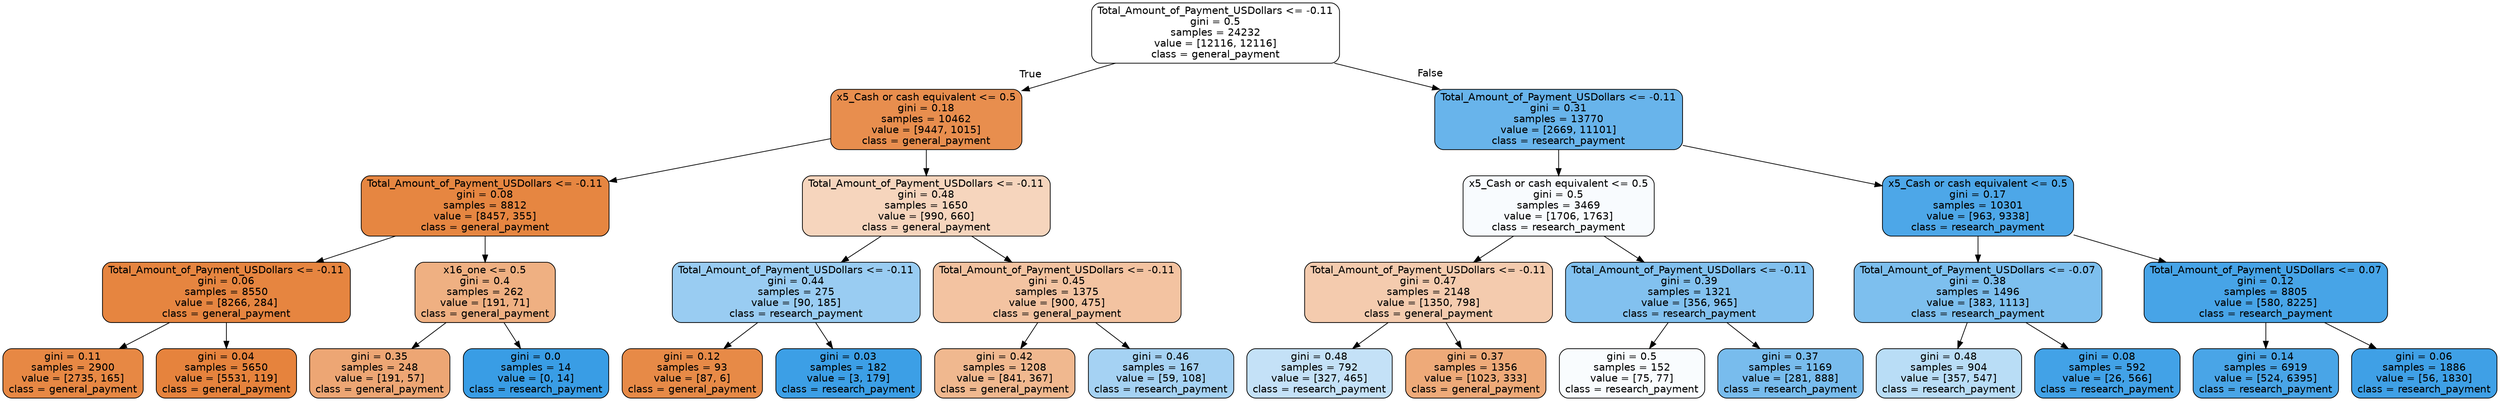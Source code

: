digraph Tree {
node [shape=box, style="filled, rounded", color="black", fontname=helvetica] ;
edge [fontname=helvetica] ;
0 [label="Total_Amount_of_Payment_USDollars <= -0.11\ngini = 0.5\nsamples = 24232\nvalue = [12116, 12116]\nclass = general_payment", fillcolor="#e5813900"] ;
1 [label="x5_Cash or cash equivalent <= 0.5\ngini = 0.18\nsamples = 10462\nvalue = [9447, 1015]\nclass = general_payment", fillcolor="#e58139e4"] ;
0 -> 1 [labeldistance=2.5, labelangle=45, headlabel="True"] ;
2 [label="Total_Amount_of_Payment_USDollars <= -0.11\ngini = 0.08\nsamples = 8812\nvalue = [8457, 355]\nclass = general_payment", fillcolor="#e58139f4"] ;
1 -> 2 ;
3 [label="Total_Amount_of_Payment_USDollars <= -0.11\ngini = 0.06\nsamples = 8550\nvalue = [8266, 284]\nclass = general_payment", fillcolor="#e58139f6"] ;
2 -> 3 ;
4 [label="gini = 0.11\nsamples = 2900\nvalue = [2735, 165]\nclass = general_payment", fillcolor="#e58139f0"] ;
3 -> 4 ;
5 [label="gini = 0.04\nsamples = 5650\nvalue = [5531, 119]\nclass = general_payment", fillcolor="#e58139fa"] ;
3 -> 5 ;
6 [label="x16_one <= 0.5\ngini = 0.4\nsamples = 262\nvalue = [191, 71]\nclass = general_payment", fillcolor="#e58139a0"] ;
2 -> 6 ;
7 [label="gini = 0.35\nsamples = 248\nvalue = [191, 57]\nclass = general_payment", fillcolor="#e58139b3"] ;
6 -> 7 ;
8 [label="gini = 0.0\nsamples = 14\nvalue = [0, 14]\nclass = research_payment", fillcolor="#399de5ff"] ;
6 -> 8 ;
9 [label="Total_Amount_of_Payment_USDollars <= -0.11\ngini = 0.48\nsamples = 1650\nvalue = [990, 660]\nclass = general_payment", fillcolor="#e5813955"] ;
1 -> 9 ;
10 [label="Total_Amount_of_Payment_USDollars <= -0.11\ngini = 0.44\nsamples = 275\nvalue = [90, 185]\nclass = research_payment", fillcolor="#399de583"] ;
9 -> 10 ;
11 [label="gini = 0.12\nsamples = 93\nvalue = [87, 6]\nclass = general_payment", fillcolor="#e58139ed"] ;
10 -> 11 ;
12 [label="gini = 0.03\nsamples = 182\nvalue = [3, 179]\nclass = research_payment", fillcolor="#399de5fb"] ;
10 -> 12 ;
13 [label="Total_Amount_of_Payment_USDollars <= -0.11\ngini = 0.45\nsamples = 1375\nvalue = [900, 475]\nclass = general_payment", fillcolor="#e5813978"] ;
9 -> 13 ;
14 [label="gini = 0.42\nsamples = 1208\nvalue = [841, 367]\nclass = general_payment", fillcolor="#e5813990"] ;
13 -> 14 ;
15 [label="gini = 0.46\nsamples = 167\nvalue = [59, 108]\nclass = research_payment", fillcolor="#399de574"] ;
13 -> 15 ;
16 [label="Total_Amount_of_Payment_USDollars <= -0.11\ngini = 0.31\nsamples = 13770\nvalue = [2669, 11101]\nclass = research_payment", fillcolor="#399de5c2"] ;
0 -> 16 [labeldistance=2.5, labelangle=-45, headlabel="False"] ;
17 [label="x5_Cash or cash equivalent <= 0.5\ngini = 0.5\nsamples = 3469\nvalue = [1706, 1763]\nclass = research_payment", fillcolor="#399de508"] ;
16 -> 17 ;
18 [label="Total_Amount_of_Payment_USDollars <= -0.11\ngini = 0.47\nsamples = 2148\nvalue = [1350, 798]\nclass = general_payment", fillcolor="#e5813968"] ;
17 -> 18 ;
19 [label="gini = 0.48\nsamples = 792\nvalue = [327, 465]\nclass = research_payment", fillcolor="#399de54c"] ;
18 -> 19 ;
20 [label="gini = 0.37\nsamples = 1356\nvalue = [1023, 333]\nclass = general_payment", fillcolor="#e58139ac"] ;
18 -> 20 ;
21 [label="Total_Amount_of_Payment_USDollars <= -0.11\ngini = 0.39\nsamples = 1321\nvalue = [356, 965]\nclass = research_payment", fillcolor="#399de5a1"] ;
17 -> 21 ;
22 [label="gini = 0.5\nsamples = 152\nvalue = [75, 77]\nclass = research_payment", fillcolor="#399de507"] ;
21 -> 22 ;
23 [label="gini = 0.37\nsamples = 1169\nvalue = [281, 888]\nclass = research_payment", fillcolor="#399de5ae"] ;
21 -> 23 ;
24 [label="x5_Cash or cash equivalent <= 0.5\ngini = 0.17\nsamples = 10301\nvalue = [963, 9338]\nclass = research_payment", fillcolor="#399de5e5"] ;
16 -> 24 ;
25 [label="Total_Amount_of_Payment_USDollars <= -0.07\ngini = 0.38\nsamples = 1496\nvalue = [383, 1113]\nclass = research_payment", fillcolor="#399de5a7"] ;
24 -> 25 ;
26 [label="gini = 0.48\nsamples = 904\nvalue = [357, 547]\nclass = research_payment", fillcolor="#399de559"] ;
25 -> 26 ;
27 [label="gini = 0.08\nsamples = 592\nvalue = [26, 566]\nclass = research_payment", fillcolor="#399de5f3"] ;
25 -> 27 ;
28 [label="Total_Amount_of_Payment_USDollars <= 0.07\ngini = 0.12\nsamples = 8805\nvalue = [580, 8225]\nclass = research_payment", fillcolor="#399de5ed"] ;
24 -> 28 ;
29 [label="gini = 0.14\nsamples = 6919\nvalue = [524, 6395]\nclass = research_payment", fillcolor="#399de5ea"] ;
28 -> 29 ;
30 [label="gini = 0.06\nsamples = 1886\nvalue = [56, 1830]\nclass = research_payment", fillcolor="#399de5f7"] ;
28 -> 30 ;
}